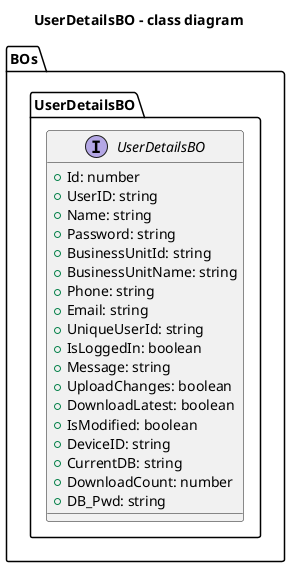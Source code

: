 @startuml
title UserDetailsBO - class diagram
package BOs{
    package UserDetailsBO{
        interface UserDetailsBO {
            +Id: number 
            +UserID: string 
            +Name: string 
            +Password: string 
            +BusinessUnitId: string 
            +BusinessUnitName: string 
            +Phone: string 
            +Email: string 
            +UniqueUserId: string 
            +IsLoggedIn: boolean 
            +Message: string 
            +UploadChanges: boolean 
            +DownloadLatest: boolean 
            +IsModified: boolean 
            +DeviceID: string 
            +CurrentDB: string 
            +DownloadCount: number 
            +DB_Pwd: string 
        }
    }
}
newpage
package BOs{
    package UserDetailsBO{
        interface UserDetailsBO {
            +Id: number 
            +UserID: string 
            +Name: string 
            +Password: string 
            +BusinessUnitId: string 
            +BusinessUnitName: string 
            +Phone: string 
            +Email: string 
            +UniqueUserId: string 
            +IsLoggedIn: boolean 
            +Message: string 
            +UploadChanges: boolean 
            +DownloadLatest: boolean 
            +IsModified: boolean 
            +DeviceID: string 
            +CurrentDB: string 
            +DownloadCount: number 
            +DB_Pwd: string 
        }
    }
} 
package Helpers{
    package CycleCountSqliteStorage{
        class CycleCountSqliteStorage{
            +createUserInLocalDB(db: SQLiteDatabase,user: UserDetailsBO): Promise<void>
            +updateUser(database: SQLiteDatabase,userRecord: UserDetailsBO,userId: string = ''): Promise<boolean>
        }
    }
}
UserDetailsBO <-- CycleCountSqliteStorage
@enduml